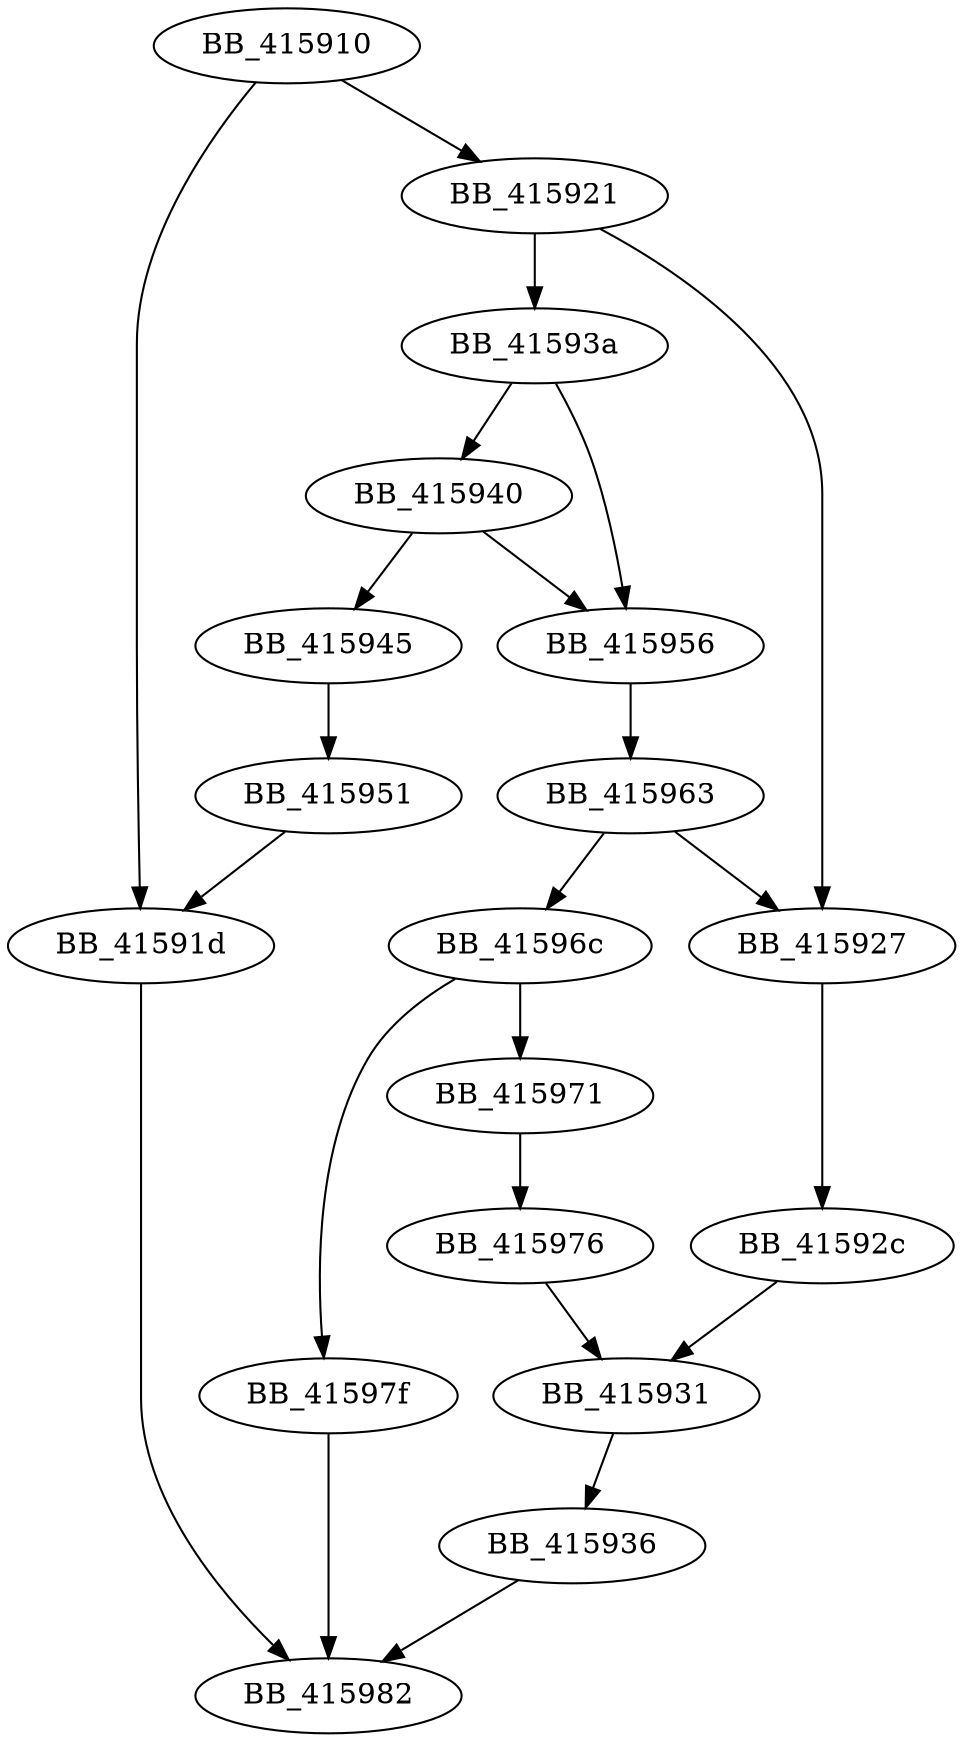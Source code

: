 DiGraph _memcpy_s{
BB_415910->BB_41591d
BB_415910->BB_415921
BB_41591d->BB_415982
BB_415921->BB_415927
BB_415921->BB_41593a
BB_415927->BB_41592c
BB_41592c->BB_415931
BB_415931->BB_415936
BB_415936->BB_415982
BB_41593a->BB_415940
BB_41593a->BB_415956
BB_415940->BB_415945
BB_415940->BB_415956
BB_415945->BB_415951
BB_415951->BB_41591d
BB_415956->BB_415963
BB_415963->BB_415927
BB_415963->BB_41596c
BB_41596c->BB_415971
BB_41596c->BB_41597f
BB_415971->BB_415976
BB_415976->BB_415931
BB_41597f->BB_415982
}
